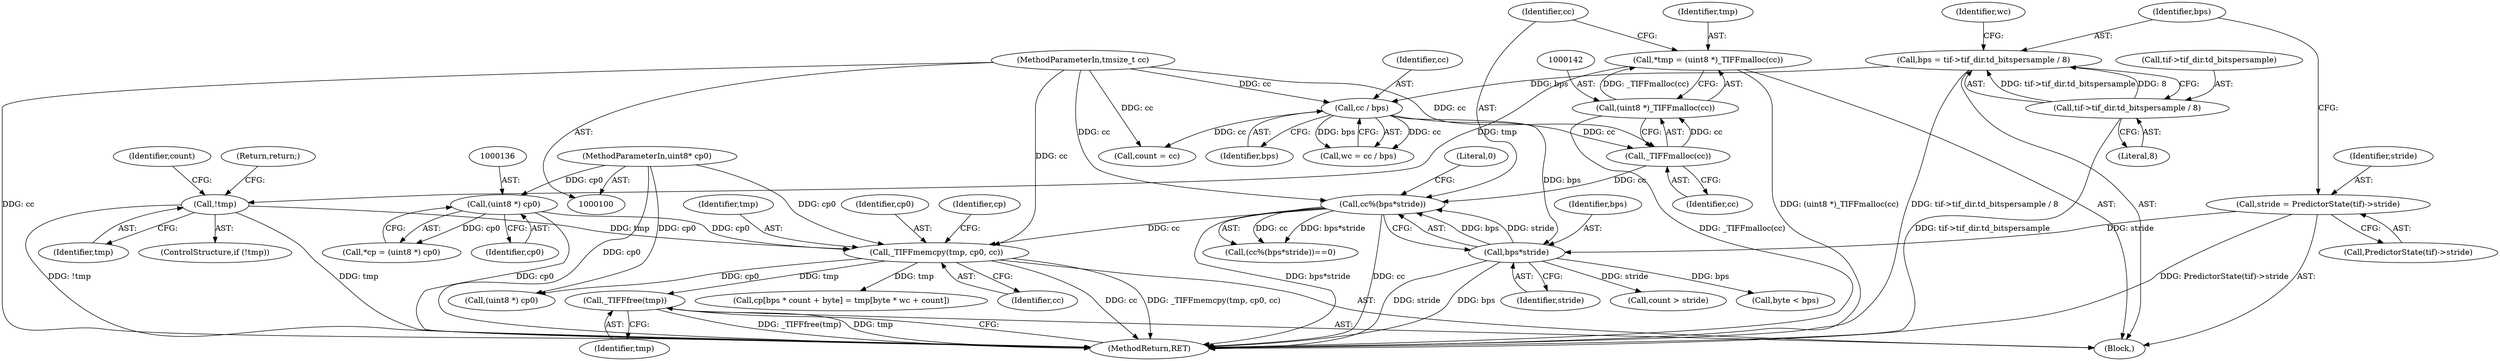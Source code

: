 digraph "1_libtiff_3ca657a8793dd011bf869695d72ad31c779c3cc1_3@API" {
"1000227" [label="(Call,_TIFFfree(tmp))"];
"1000182" [label="(Call,_TIFFmemcpy(tmp, cp0, cc))"];
"1000154" [label="(Call,!tmp)"];
"1000139" [label="(Call,*tmp = (uint8 *)_TIFFmalloc(cc))"];
"1000141" [label="(Call,(uint8 *)_TIFFmalloc(cc))"];
"1000143" [label="(Call,_TIFFmalloc(cc))"];
"1000103" [label="(MethodParameterIn,tmsize_t cc)"];
"1000125" [label="(Call,cc / bps)"];
"1000113" [label="(Call,bps = tif->tif_dir.td_bitspersample / 8)"];
"1000115" [label="(Call,tif->tif_dir.td_bitspersample / 8)"];
"1000135" [label="(Call,(uint8 *) cp0)"];
"1000102" [label="(MethodParameterIn,uint8* cp0)"];
"1000147" [label="(Call,cc%(bps*stride))"];
"1000149" [label="(Call,bps*stride)"];
"1000106" [label="(Call,stride = PredictorState(tif)->stride)"];
"1000127" [label="(Identifier,bps)"];
"1000159" [label="(Identifier,count)"];
"1000212" [label="(Call,cp[bps * count + byte] = tmp[byte * wc + count])"];
"1000141" [label="(Call,(uint8 *)_TIFFmalloc(cc))"];
"1000185" [label="(Identifier,cc)"];
"1000139" [label="(Call,*tmp = (uint8 *)_TIFFmalloc(cc))"];
"1000102" [label="(MethodParameterIn,uint8* cp0)"];
"1000113" [label="(Call,bps = tif->tif_dir.td_bitspersample / 8)"];
"1000124" [label="(Identifier,wc)"];
"1000137" [label="(Identifier,cp0)"];
"1000229" [label="(MethodReturn,RET)"];
"1000151" [label="(Identifier,stride)"];
"1000158" [label="(Call,count > stride)"];
"1000116" [label="(Call,tif->tif_dir.td_bitspersample)"];
"1000123" [label="(Call,wc = cc / bps)"];
"1000108" [label="(Call,PredictorState(tif)->stride)"];
"1000153" [label="(ControlStructure,if (!tmp))"];
"1000133" [label="(Call,*cp = (uint8 *) cp0)"];
"1000126" [label="(Identifier,cc)"];
"1000152" [label="(Literal,0)"];
"1000154" [label="(Call,!tmp)"];
"1000187" [label="(Identifier,cp)"];
"1000228" [label="(Identifier,tmp)"];
"1000104" [label="(Block,)"];
"1000149" [label="(Call,bps*stride)"];
"1000148" [label="(Identifier,cc)"];
"1000129" [label="(Call,count = cc)"];
"1000150" [label="(Identifier,bps)"];
"1000227" [label="(Call,_TIFFfree(tmp))"];
"1000103" [label="(MethodParameterIn,tmsize_t cc)"];
"1000125" [label="(Call,cc / bps)"];
"1000146" [label="(Call,(cc%(bps*stride))==0)"];
"1000143" [label="(Call,_TIFFmalloc(cc))"];
"1000188" [label="(Call,(uint8 *) cp0)"];
"1000115" [label="(Call,tif->tif_dir.td_bitspersample / 8)"];
"1000147" [label="(Call,cc%(bps*stride))"];
"1000107" [label="(Identifier,stride)"];
"1000144" [label="(Identifier,cc)"];
"1000156" [label="(Return,return;)"];
"1000182" [label="(Call,_TIFFmemcpy(tmp, cp0, cc))"];
"1000155" [label="(Identifier,tmp)"];
"1000135" [label="(Call,(uint8 *) cp0)"];
"1000121" [label="(Literal,8)"];
"1000114" [label="(Identifier,bps)"];
"1000183" [label="(Identifier,tmp)"];
"1000184" [label="(Identifier,cp0)"];
"1000106" [label="(Call,stride = PredictorState(tif)->stride)"];
"1000140" [label="(Identifier,tmp)"];
"1000206" [label="(Call,byte < bps)"];
"1000227" -> "1000104"  [label="AST: "];
"1000227" -> "1000228"  [label="CFG: "];
"1000228" -> "1000227"  [label="AST: "];
"1000229" -> "1000227"  [label="CFG: "];
"1000227" -> "1000229"  [label="DDG: _TIFFfree(tmp)"];
"1000227" -> "1000229"  [label="DDG: tmp"];
"1000182" -> "1000227"  [label="DDG: tmp"];
"1000182" -> "1000104"  [label="AST: "];
"1000182" -> "1000185"  [label="CFG: "];
"1000183" -> "1000182"  [label="AST: "];
"1000184" -> "1000182"  [label="AST: "];
"1000185" -> "1000182"  [label="AST: "];
"1000187" -> "1000182"  [label="CFG: "];
"1000182" -> "1000229"  [label="DDG: cc"];
"1000182" -> "1000229"  [label="DDG: _TIFFmemcpy(tmp, cp0, cc)"];
"1000154" -> "1000182"  [label="DDG: tmp"];
"1000135" -> "1000182"  [label="DDG: cp0"];
"1000102" -> "1000182"  [label="DDG: cp0"];
"1000147" -> "1000182"  [label="DDG: cc"];
"1000103" -> "1000182"  [label="DDG: cc"];
"1000182" -> "1000188"  [label="DDG: cp0"];
"1000182" -> "1000212"  [label="DDG: tmp"];
"1000154" -> "1000153"  [label="AST: "];
"1000154" -> "1000155"  [label="CFG: "];
"1000155" -> "1000154"  [label="AST: "];
"1000156" -> "1000154"  [label="CFG: "];
"1000159" -> "1000154"  [label="CFG: "];
"1000154" -> "1000229"  [label="DDG: tmp"];
"1000154" -> "1000229"  [label="DDG: !tmp"];
"1000139" -> "1000154"  [label="DDG: tmp"];
"1000139" -> "1000104"  [label="AST: "];
"1000139" -> "1000141"  [label="CFG: "];
"1000140" -> "1000139"  [label="AST: "];
"1000141" -> "1000139"  [label="AST: "];
"1000148" -> "1000139"  [label="CFG: "];
"1000139" -> "1000229"  [label="DDG: (uint8 *)_TIFFmalloc(cc)"];
"1000141" -> "1000139"  [label="DDG: _TIFFmalloc(cc)"];
"1000141" -> "1000143"  [label="CFG: "];
"1000142" -> "1000141"  [label="AST: "];
"1000143" -> "1000141"  [label="AST: "];
"1000141" -> "1000229"  [label="DDG: _TIFFmalloc(cc)"];
"1000143" -> "1000141"  [label="DDG: cc"];
"1000143" -> "1000144"  [label="CFG: "];
"1000144" -> "1000143"  [label="AST: "];
"1000103" -> "1000143"  [label="DDG: cc"];
"1000125" -> "1000143"  [label="DDG: cc"];
"1000143" -> "1000147"  [label="DDG: cc"];
"1000103" -> "1000100"  [label="AST: "];
"1000103" -> "1000229"  [label="DDG: cc"];
"1000103" -> "1000125"  [label="DDG: cc"];
"1000103" -> "1000129"  [label="DDG: cc"];
"1000103" -> "1000147"  [label="DDG: cc"];
"1000125" -> "1000123"  [label="AST: "];
"1000125" -> "1000127"  [label="CFG: "];
"1000126" -> "1000125"  [label="AST: "];
"1000127" -> "1000125"  [label="AST: "];
"1000123" -> "1000125"  [label="CFG: "];
"1000125" -> "1000123"  [label="DDG: cc"];
"1000125" -> "1000123"  [label="DDG: bps"];
"1000113" -> "1000125"  [label="DDG: bps"];
"1000125" -> "1000129"  [label="DDG: cc"];
"1000125" -> "1000149"  [label="DDG: bps"];
"1000113" -> "1000104"  [label="AST: "];
"1000113" -> "1000115"  [label="CFG: "];
"1000114" -> "1000113"  [label="AST: "];
"1000115" -> "1000113"  [label="AST: "];
"1000124" -> "1000113"  [label="CFG: "];
"1000113" -> "1000229"  [label="DDG: tif->tif_dir.td_bitspersample / 8"];
"1000115" -> "1000113"  [label="DDG: tif->tif_dir.td_bitspersample"];
"1000115" -> "1000113"  [label="DDG: 8"];
"1000115" -> "1000121"  [label="CFG: "];
"1000116" -> "1000115"  [label="AST: "];
"1000121" -> "1000115"  [label="AST: "];
"1000115" -> "1000229"  [label="DDG: tif->tif_dir.td_bitspersample"];
"1000135" -> "1000133"  [label="AST: "];
"1000135" -> "1000137"  [label="CFG: "];
"1000136" -> "1000135"  [label="AST: "];
"1000137" -> "1000135"  [label="AST: "];
"1000133" -> "1000135"  [label="CFG: "];
"1000135" -> "1000229"  [label="DDG: cp0"];
"1000135" -> "1000133"  [label="DDG: cp0"];
"1000102" -> "1000135"  [label="DDG: cp0"];
"1000102" -> "1000100"  [label="AST: "];
"1000102" -> "1000229"  [label="DDG: cp0"];
"1000102" -> "1000188"  [label="DDG: cp0"];
"1000147" -> "1000146"  [label="AST: "];
"1000147" -> "1000149"  [label="CFG: "];
"1000148" -> "1000147"  [label="AST: "];
"1000149" -> "1000147"  [label="AST: "];
"1000152" -> "1000147"  [label="CFG: "];
"1000147" -> "1000229"  [label="DDG: bps*stride"];
"1000147" -> "1000229"  [label="DDG: cc"];
"1000147" -> "1000146"  [label="DDG: cc"];
"1000147" -> "1000146"  [label="DDG: bps*stride"];
"1000149" -> "1000147"  [label="DDG: bps"];
"1000149" -> "1000147"  [label="DDG: stride"];
"1000149" -> "1000151"  [label="CFG: "];
"1000150" -> "1000149"  [label="AST: "];
"1000151" -> "1000149"  [label="AST: "];
"1000149" -> "1000229"  [label="DDG: stride"];
"1000149" -> "1000229"  [label="DDG: bps"];
"1000106" -> "1000149"  [label="DDG: stride"];
"1000149" -> "1000158"  [label="DDG: stride"];
"1000149" -> "1000206"  [label="DDG: bps"];
"1000106" -> "1000104"  [label="AST: "];
"1000106" -> "1000108"  [label="CFG: "];
"1000107" -> "1000106"  [label="AST: "];
"1000108" -> "1000106"  [label="AST: "];
"1000114" -> "1000106"  [label="CFG: "];
"1000106" -> "1000229"  [label="DDG: PredictorState(tif)->stride"];
}
